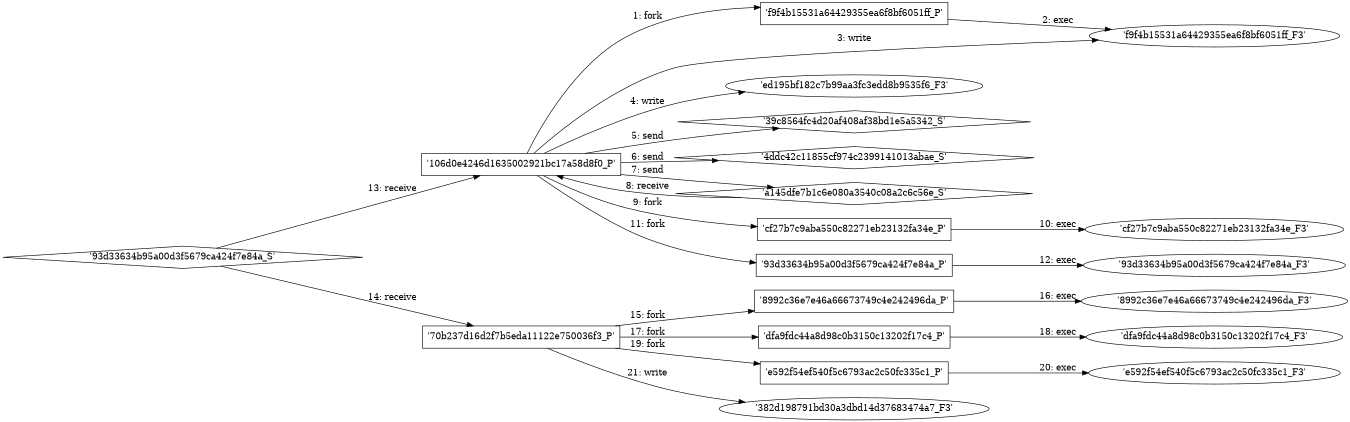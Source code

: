 digraph "D:\Learning\Paper\apt\基于CTI的攻击预警\Dataset\攻击图\ASGfromALLCTI\On Cryptolocker and the Commercial Malware Delivery Platform behind It.dot" {
rankdir="LR"
size="9"
fixedsize="false"
splines="true"
nodesep=0.3
ranksep=0
fontsize=10
overlap="scalexy"
engine= "neato"
	"'106d0e4246d1635002921bc17a58d8f0_P'" [node_type=Process shape=box]
	"'f9f4b15531a64429355ea6f8bf6051ff_P'" [node_type=Process shape=box]
	"'106d0e4246d1635002921bc17a58d8f0_P'" -> "'f9f4b15531a64429355ea6f8bf6051ff_P'" [label="1: fork"]
	"'f9f4b15531a64429355ea6f8bf6051ff_P'" [node_type=Process shape=box]
	"'f9f4b15531a64429355ea6f8bf6051ff_F3'" [node_type=File shape=ellipse]
	"'f9f4b15531a64429355ea6f8bf6051ff_P'" -> "'f9f4b15531a64429355ea6f8bf6051ff_F3'" [label="2: exec"]
	"'f9f4b15531a64429355ea6f8bf6051ff_F3'" [node_type=file shape=ellipse]
	"'106d0e4246d1635002921bc17a58d8f0_P'" [node_type=Process shape=box]
	"'106d0e4246d1635002921bc17a58d8f0_P'" -> "'f9f4b15531a64429355ea6f8bf6051ff_F3'" [label="3: write"]
	"'ed195bf182c7b99aa3fc3edd8b9535f6_F3'" [node_type=file shape=ellipse]
	"'106d0e4246d1635002921bc17a58d8f0_P'" [node_type=Process shape=box]
	"'106d0e4246d1635002921bc17a58d8f0_P'" -> "'ed195bf182c7b99aa3fc3edd8b9535f6_F3'" [label="4: write"]
	"'39c8564fc4d20af408af38bd1e5a5342_S'" [node_type=Socket shape=diamond]
	"'106d0e4246d1635002921bc17a58d8f0_P'" [node_type=Process shape=box]
	"'106d0e4246d1635002921bc17a58d8f0_P'" -> "'39c8564fc4d20af408af38bd1e5a5342_S'" [label="5: send"]
	"'4ddc42c11855cf974c2399141013abae_S'" [node_type=Socket shape=diamond]
	"'106d0e4246d1635002921bc17a58d8f0_P'" [node_type=Process shape=box]
	"'106d0e4246d1635002921bc17a58d8f0_P'" -> "'4ddc42c11855cf974c2399141013abae_S'" [label="6: send"]
	"'a145dfe7b1c6e080a3540c08a2c6c56e_S'" [node_type=Socket shape=diamond]
	"'106d0e4246d1635002921bc17a58d8f0_P'" [node_type=Process shape=box]
	"'106d0e4246d1635002921bc17a58d8f0_P'" -> "'a145dfe7b1c6e080a3540c08a2c6c56e_S'" [label="7: send"]
	"'a145dfe7b1c6e080a3540c08a2c6c56e_S'" -> "'106d0e4246d1635002921bc17a58d8f0_P'" [label="8: receive"]
	"'106d0e4246d1635002921bc17a58d8f0_P'" [node_type=Process shape=box]
	"'cf27b7c9aba550c82271eb23132fa34e_P'" [node_type=Process shape=box]
	"'106d0e4246d1635002921bc17a58d8f0_P'" -> "'cf27b7c9aba550c82271eb23132fa34e_P'" [label="9: fork"]
	"'cf27b7c9aba550c82271eb23132fa34e_P'" [node_type=Process shape=box]
	"'cf27b7c9aba550c82271eb23132fa34e_F3'" [node_type=File shape=ellipse]
	"'cf27b7c9aba550c82271eb23132fa34e_P'" -> "'cf27b7c9aba550c82271eb23132fa34e_F3'" [label="10: exec"]
	"'106d0e4246d1635002921bc17a58d8f0_P'" [node_type=Process shape=box]
	"'93d33634b95a00d3f5679ca424f7e84a_P'" [node_type=Process shape=box]
	"'106d0e4246d1635002921bc17a58d8f0_P'" -> "'93d33634b95a00d3f5679ca424f7e84a_P'" [label="11: fork"]
	"'93d33634b95a00d3f5679ca424f7e84a_P'" [node_type=Process shape=box]
	"'93d33634b95a00d3f5679ca424f7e84a_F3'" [node_type=File shape=ellipse]
	"'93d33634b95a00d3f5679ca424f7e84a_P'" -> "'93d33634b95a00d3f5679ca424f7e84a_F3'" [label="12: exec"]
	"'106d0e4246d1635002921bc17a58d8f0_P'" [node_type=Process shape=box]
	"'93d33634b95a00d3f5679ca424f7e84a_S'" [node_type=Socket shape=diamond]
	"'93d33634b95a00d3f5679ca424f7e84a_S'" -> "'106d0e4246d1635002921bc17a58d8f0_P'" [label="13: receive"]
	"'70b237d16d2f7b5eda11122e750036f3_P'" [node_type=Process shape=box]
	"'93d33634b95a00d3f5679ca424f7e84a_S'" [node_type=Socket shape=diamond]
	"'93d33634b95a00d3f5679ca424f7e84a_S'" -> "'70b237d16d2f7b5eda11122e750036f3_P'" [label="14: receive"]
	"'70b237d16d2f7b5eda11122e750036f3_P'" [node_type=Process shape=box]
	"'8992c36e7e46a66673749c4e242496da_P'" [node_type=Process shape=box]
	"'70b237d16d2f7b5eda11122e750036f3_P'" -> "'8992c36e7e46a66673749c4e242496da_P'" [label="15: fork"]
	"'8992c36e7e46a66673749c4e242496da_P'" [node_type=Process shape=box]
	"'8992c36e7e46a66673749c4e242496da_F3'" [node_type=File shape=ellipse]
	"'8992c36e7e46a66673749c4e242496da_P'" -> "'8992c36e7e46a66673749c4e242496da_F3'" [label="16: exec"]
	"'70b237d16d2f7b5eda11122e750036f3_P'" [node_type=Process shape=box]
	"'dfa9fdc44a8d98c0b3150c13202f17c4_P'" [node_type=Process shape=box]
	"'70b237d16d2f7b5eda11122e750036f3_P'" -> "'dfa9fdc44a8d98c0b3150c13202f17c4_P'" [label="17: fork"]
	"'dfa9fdc44a8d98c0b3150c13202f17c4_P'" [node_type=Process shape=box]
	"'dfa9fdc44a8d98c0b3150c13202f17c4_F3'" [node_type=File shape=ellipse]
	"'dfa9fdc44a8d98c0b3150c13202f17c4_P'" -> "'dfa9fdc44a8d98c0b3150c13202f17c4_F3'" [label="18: exec"]
	"'70b237d16d2f7b5eda11122e750036f3_P'" [node_type=Process shape=box]
	"'e592f54ef540f5c6793ac2c50fc335c1_P'" [node_type=Process shape=box]
	"'70b237d16d2f7b5eda11122e750036f3_P'" -> "'e592f54ef540f5c6793ac2c50fc335c1_P'" [label="19: fork"]
	"'e592f54ef540f5c6793ac2c50fc335c1_P'" [node_type=Process shape=box]
	"'e592f54ef540f5c6793ac2c50fc335c1_F3'" [node_type=File shape=ellipse]
	"'e592f54ef540f5c6793ac2c50fc335c1_P'" -> "'e592f54ef540f5c6793ac2c50fc335c1_F3'" [label="20: exec"]
	"'382d198791bd30a3dbd14d37683474a7_F3'" [node_type=file shape=ellipse]
	"'70b237d16d2f7b5eda11122e750036f3_P'" [node_type=Process shape=box]
	"'70b237d16d2f7b5eda11122e750036f3_P'" -> "'382d198791bd30a3dbd14d37683474a7_F3'" [label="21: write"]
}
